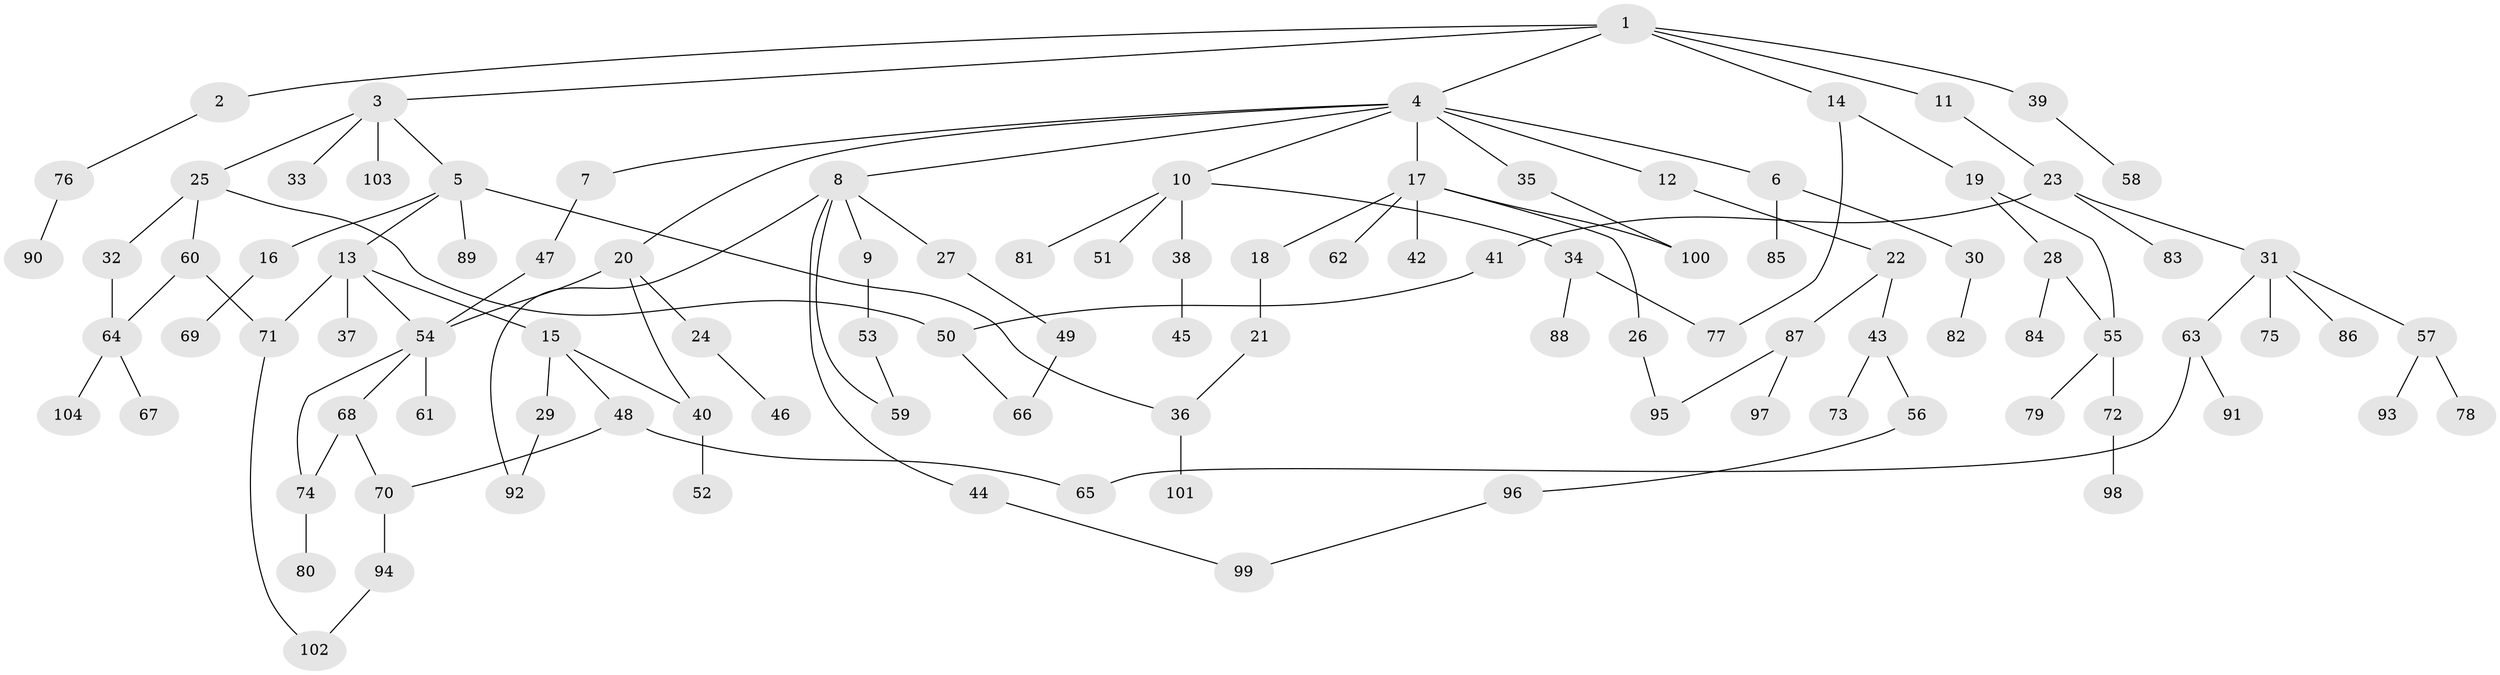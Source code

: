 // Generated by graph-tools (version 1.1) at 2025/01/03/09/25 03:01:00]
// undirected, 104 vertices, 122 edges
graph export_dot {
graph [start="1"]
  node [color=gray90,style=filled];
  1;
  2;
  3;
  4;
  5;
  6;
  7;
  8;
  9;
  10;
  11;
  12;
  13;
  14;
  15;
  16;
  17;
  18;
  19;
  20;
  21;
  22;
  23;
  24;
  25;
  26;
  27;
  28;
  29;
  30;
  31;
  32;
  33;
  34;
  35;
  36;
  37;
  38;
  39;
  40;
  41;
  42;
  43;
  44;
  45;
  46;
  47;
  48;
  49;
  50;
  51;
  52;
  53;
  54;
  55;
  56;
  57;
  58;
  59;
  60;
  61;
  62;
  63;
  64;
  65;
  66;
  67;
  68;
  69;
  70;
  71;
  72;
  73;
  74;
  75;
  76;
  77;
  78;
  79;
  80;
  81;
  82;
  83;
  84;
  85;
  86;
  87;
  88;
  89;
  90;
  91;
  92;
  93;
  94;
  95;
  96;
  97;
  98;
  99;
  100;
  101;
  102;
  103;
  104;
  1 -- 2;
  1 -- 3;
  1 -- 4;
  1 -- 11;
  1 -- 14;
  1 -- 39;
  2 -- 76;
  3 -- 5;
  3 -- 25;
  3 -- 33;
  3 -- 103;
  4 -- 6;
  4 -- 7;
  4 -- 8;
  4 -- 10;
  4 -- 12;
  4 -- 17;
  4 -- 20;
  4 -- 35;
  5 -- 13;
  5 -- 16;
  5 -- 36;
  5 -- 89;
  6 -- 30;
  6 -- 85;
  7 -- 47;
  8 -- 9;
  8 -- 27;
  8 -- 44;
  8 -- 92;
  8 -- 59;
  9 -- 53;
  10 -- 34;
  10 -- 38;
  10 -- 51;
  10 -- 81;
  11 -- 23;
  12 -- 22;
  13 -- 15;
  13 -- 37;
  13 -- 71;
  13 -- 54;
  14 -- 19;
  14 -- 77;
  15 -- 29;
  15 -- 48;
  15 -- 40;
  16 -- 69;
  17 -- 18;
  17 -- 26;
  17 -- 42;
  17 -- 62;
  17 -- 100;
  18 -- 21;
  19 -- 28;
  19 -- 55;
  20 -- 24;
  20 -- 40;
  20 -- 54;
  21 -- 36;
  22 -- 43;
  22 -- 87;
  23 -- 31;
  23 -- 41;
  23 -- 83;
  24 -- 46;
  25 -- 32;
  25 -- 60;
  25 -- 50;
  26 -- 95;
  27 -- 49;
  28 -- 84;
  28 -- 55;
  29 -- 92;
  30 -- 82;
  31 -- 57;
  31 -- 63;
  31 -- 75;
  31 -- 86;
  32 -- 64;
  34 -- 77;
  34 -- 88;
  35 -- 100;
  36 -- 101;
  38 -- 45;
  39 -- 58;
  40 -- 52;
  41 -- 50;
  43 -- 56;
  43 -- 73;
  44 -- 99;
  47 -- 54;
  48 -- 70;
  48 -- 65;
  49 -- 66;
  50 -- 66;
  53 -- 59;
  54 -- 61;
  54 -- 68;
  54 -- 74;
  55 -- 72;
  55 -- 79;
  56 -- 96;
  57 -- 78;
  57 -- 93;
  60 -- 64;
  60 -- 71;
  63 -- 65;
  63 -- 91;
  64 -- 67;
  64 -- 104;
  68 -- 74;
  68 -- 70;
  70 -- 94;
  71 -- 102;
  72 -- 98;
  74 -- 80;
  76 -- 90;
  87 -- 95;
  87 -- 97;
  94 -- 102;
  96 -- 99;
}
